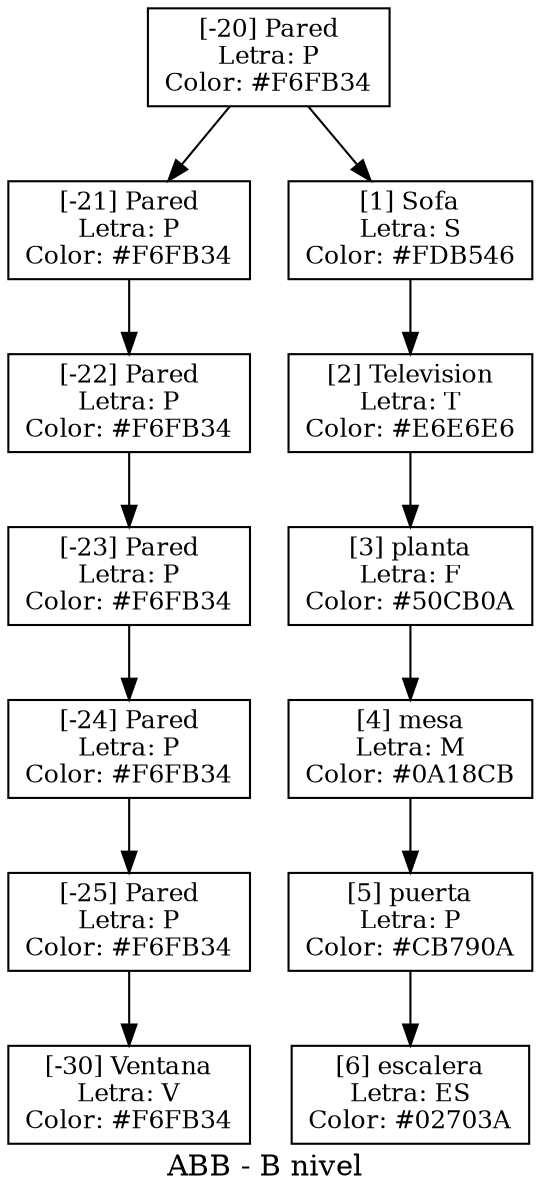 digraph G{
ratio = "auto";
label = "ABB - B nivel ";
node [fontsize = 12, shape = box];
"n-30" [ label = "[-30] Ventana
Letra: V
Color: #F6FB34" ];
"n-25" [ label = "[-25] Pared
Letra: P
Color: #F6FB34" ];
"n-25" -> "n-30";
"n-24" [ label = "[-24] Pared
Letra: P
Color: #F6FB34" ];
"n-24" -> "n-25";
"n-23" [ label = "[-23] Pared
Letra: P
Color: #F6FB34" ];
"n-23" -> "n-24";
"n-22" [ label = "[-22] Pared
Letra: P
Color: #F6FB34" ];
"n-22" -> "n-23";
"n-21" [ label = "[-21] Pared
Letra: P
Color: #F6FB34" ];
"n-21" -> "n-22";
"n-20" [ label = "[-20] Pared
Letra: P
Color: #F6FB34" ];
"n-20" -> "n-21";
"n-20" -> "n1";
"n1" [ label = "[1] Sofa
Letra: S
Color: #FDB546" ];
"n1" -> "n2";
"n2" [ label = "[2] Television
Letra: T
Color: #E6E6E6" ];
"n2" -> "n3";
"n3" [ label = "[3] planta
Letra: F
Color: #50CB0A" ];
"n3" -> "n4";
"n4" [ label = "[4] mesa
Letra: M
Color: #0A18CB" ];
"n4" -> "n5";
"n5" [ label = "[5] puerta
Letra: P
Color: #CB790A" ];
"n5" -> "n6";
"n6" [ label = "[6] escalera
Letra: ES
Color: #02703A" ];
}
